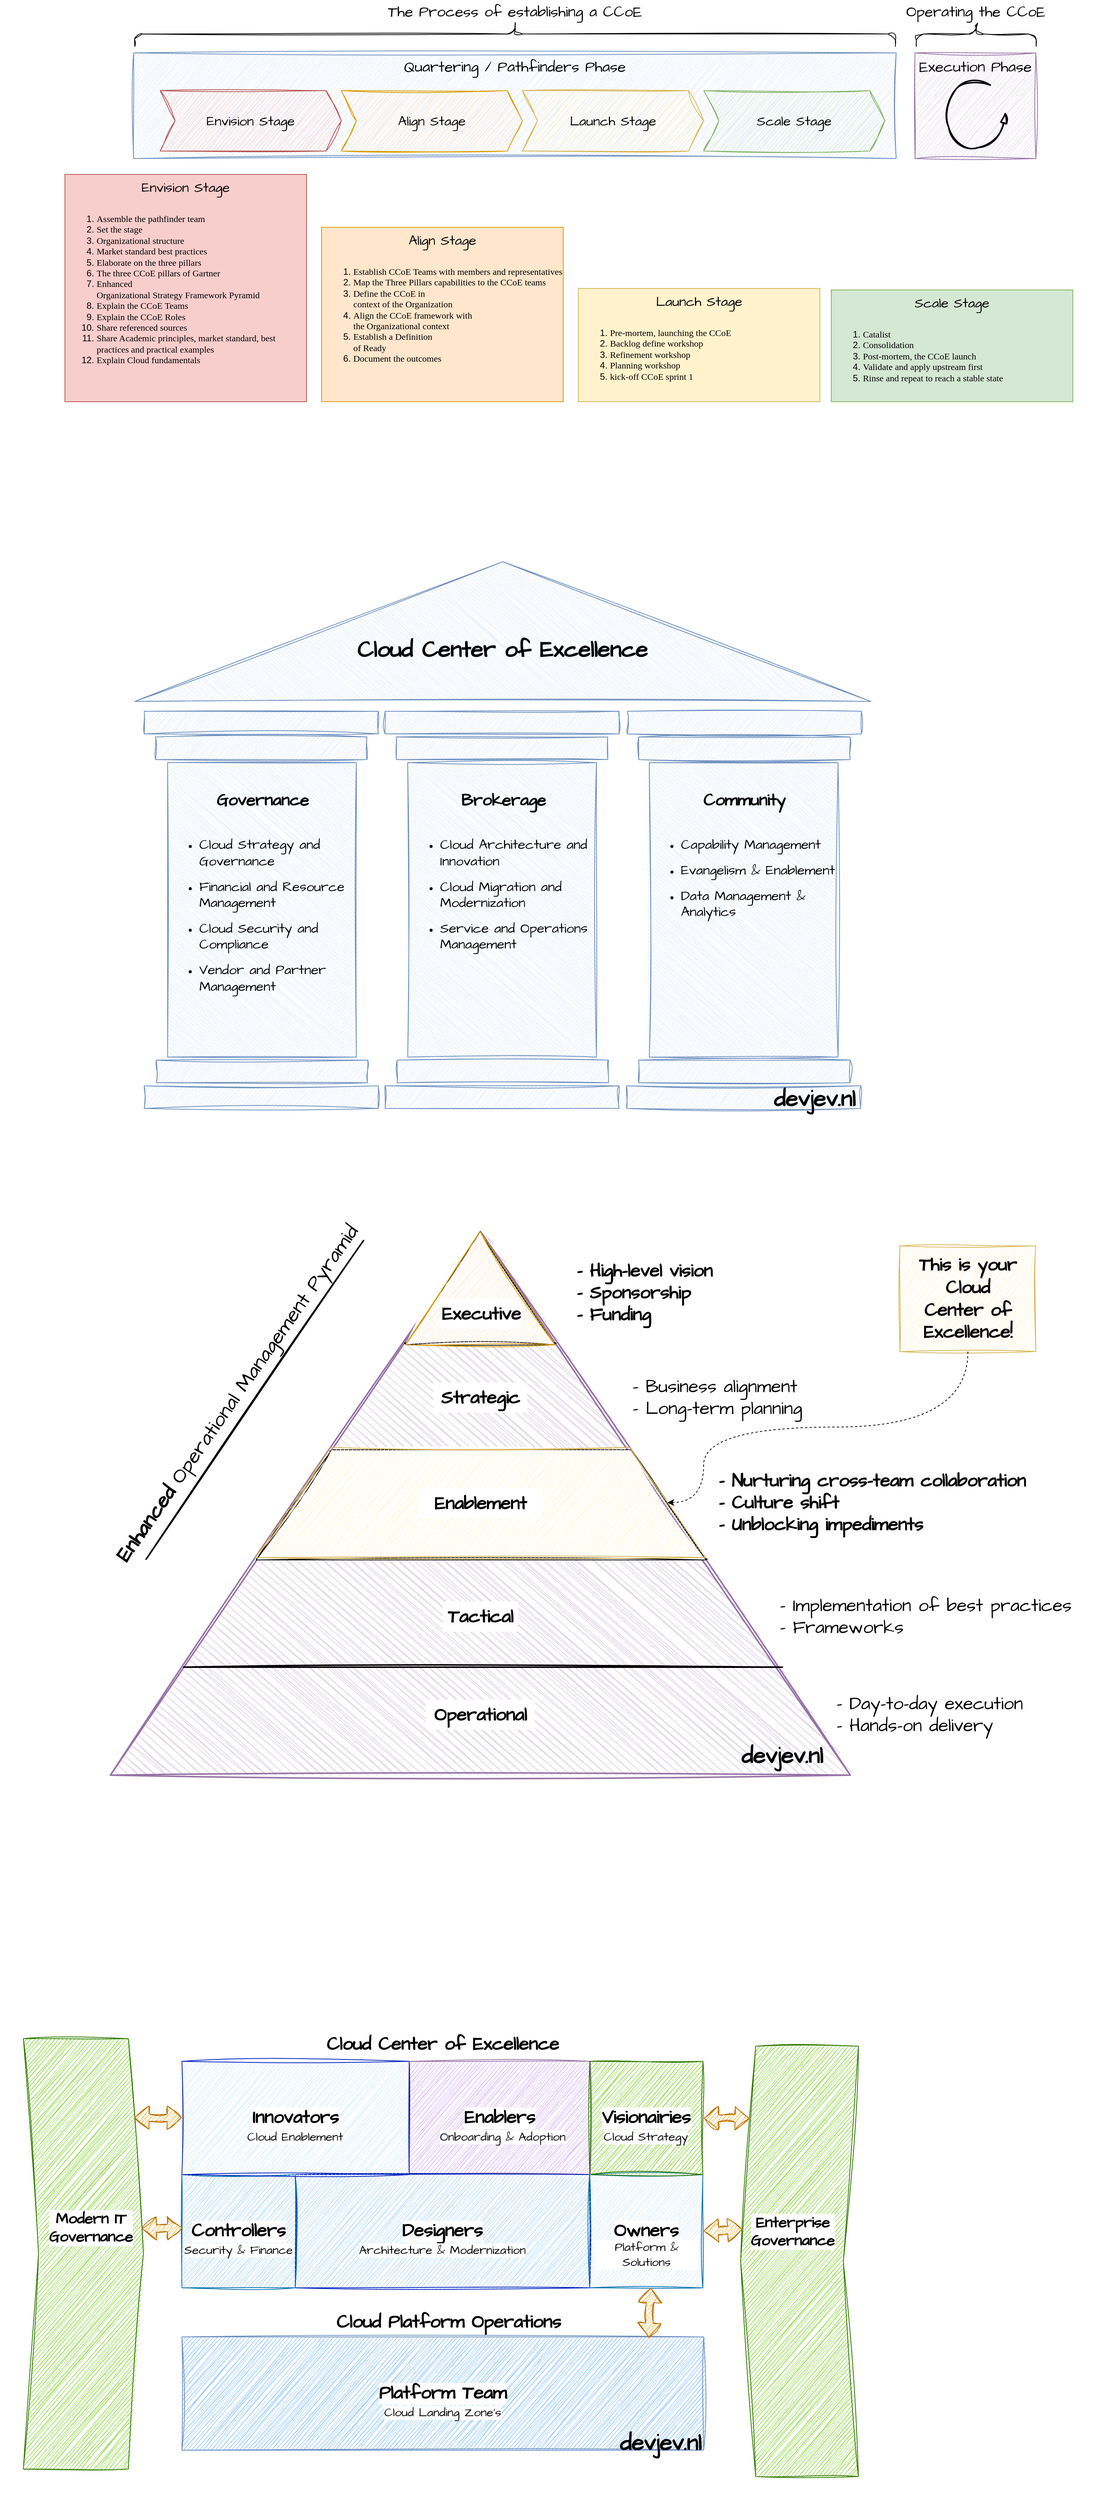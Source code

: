 <mxfile version="26.1.1">
  <diagram name="Page-1" id="JR3_6sApZVk-1FY2mm0N">
    <mxGraphModel dx="3224" dy="1431" grid="1" gridSize="10" guides="1" tooltips="1" connect="1" arrows="1" fold="1" page="0" pageScale="1" pageWidth="850" pageHeight="1100" math="0" shadow="0">
      <root>
        <mxCell id="0" />
        <mxCell id="1" parent="0" />
        <mxCell id="nXz-LxScxzj3jg7wh7Av-93" value="" style="rounded=0;whiteSpace=wrap;html=1;strokeColor=none;verticalAlign=bottom;align=right;" parent="1" vertex="1">
          <mxGeometry x="-412" y="2850" width="1172" height="670" as="geometry" />
        </mxCell>
        <mxCell id="nXz-LxScxzj3jg7wh7Av-70" value="" style="rounded=0;whiteSpace=wrap;html=1;strokeColor=none;verticalAlign=bottom;align=right;" parent="1" vertex="1">
          <mxGeometry x="-296" y="931" width="1100" height="780" as="geometry" />
        </mxCell>
        <mxCell id="nXz-LxScxzj3jg7wh7Av-69" value="" style="rounded=0;whiteSpace=wrap;html=1;strokeColor=none;verticalAlign=bottom;align=left;" parent="1" vertex="1">
          <mxGeometry x="-300" y="1780" width="1340" height="820" as="geometry" />
        </mxCell>
        <mxCell id="nXz-LxScxzj3jg7wh7Av-32" value="" style="triangle;whiteSpace=wrap;html=1;rotation=-90;strokeWidth=2;labelBorderColor=none;sketch=1;curveFitting=1;jiggle=2;fillColor=#e1d5e7;strokeColor=#9673a6;" parent="1" vertex="1">
          <mxGeometry x="-135.75" y="1711" width="720" height="980" as="geometry" />
        </mxCell>
        <mxCell id="nXz-LxScxzj3jg7wh7Av-31" value="" style="triangle;whiteSpace=wrap;html=1;rotation=-90;sketch=1;curveFitting=1;jiggle=2;fillColor=#dae8fc;strokeColor=#6c8ebf;" parent="1" vertex="1">
          <mxGeometry x="161.5" y="559" width="185" height="975" as="geometry" />
        </mxCell>
        <mxCell id="HOhB8FH9BhJnCuof4_gV-1" value="Quartering / Pathfinders Phase" style="rounded=0;whiteSpace=wrap;html=1;fontFamily=Architects Daughter;fontSource=https%3A%2F%2Ffonts.googleapis.com%2Fcss%3Ffamily%3DArchitects%2BDaughter;fontSize=20;verticalAlign=top;fillColor=#dae8fc;strokeColor=#6c8ebf;sketch=1;curveFitting=1;jiggle=2;shadow=0;" parent="1" vertex="1">
          <mxGeometry x="-235" y="280" width="1010" height="140" as="geometry" />
        </mxCell>
        <mxCell id="Qu0CVvwa8pxE8gBhFTIW-15" value="Envision Stage" style="rounded=0;whiteSpace=wrap;html=1;fontFamily=Architects Daughter;fontSource=https%3A%2F%2Ffonts.googleapis.com%2Fcss%3Ffamily%3DArchitects%2BDaughter;fontSize=18;verticalAlign=top;fillColor=#f8cecc;strokeColor=#b85450;" parent="1" vertex="1">
          <mxGeometry x="-326" y="441" width="320" height="301" as="geometry" />
        </mxCell>
        <mxCell id="Qu0CVvwa8pxE8gBhFTIW-16" value="&lt;div&gt;&lt;ol&gt;&lt;li&gt;&lt;font face=&quot;Comic Sans MS&quot;&gt;Assemble the pathfinder team&lt;/font&gt;&lt;/li&gt;&lt;li&gt;&lt;span style=&quot;font-family: &amp;quot;Comic Sans MS&amp;quot;; background-color: transparent; color: light-dark(rgb(0, 0, 0), rgb(255, 255, 255));&quot;&gt;Set the stage&lt;/span&gt;&lt;/li&gt;&lt;li&gt;&lt;span style=&quot;font-family: &amp;quot;Comic Sans MS&amp;quot;; background-color: transparent; color: light-dark(rgb(0, 0, 0), rgb(255, 255, 255));&quot;&gt;Organizational structure&lt;/span&gt;&lt;/li&gt;&lt;li&gt;&lt;span style=&quot;font-family: &amp;quot;Comic Sans MS&amp;quot;; background-color: transparent; color: light-dark(rgb(0, 0, 0), rgb(255, 255, 255));&quot;&gt;Market standard best practices&lt;/span&gt;&lt;/li&gt;&lt;li&gt;&lt;span style=&quot;font-family: &amp;quot;Comic Sans MS&amp;quot;; background-color: transparent; color: light-dark(rgb(0, 0, 0), rgb(255, 255, 255));&quot;&gt;Elaborate on the three pillars&lt;/span&gt;&lt;/li&gt;&lt;li&gt;&lt;span style=&quot;font-family: &amp;quot;Comic Sans MS&amp;quot;; background-color: transparent; color: light-dark(rgb(0, 0, 0), rgb(255, 255, 255));&quot;&gt;The three CCoE pillars of Gartner&lt;/span&gt;&lt;/li&gt;&lt;li&gt;&lt;span style=&quot;font-family: &amp;quot;Comic Sans MS&amp;quot;; background-color: transparent; color: light-dark(rgb(0, 0, 0), rgb(255, 255, 255));&quot;&gt;Enhanced&lt;/span&gt;&lt;br style=&quot;font-family: &amp;quot;Comic Sans MS&amp;quot;; background-color: transparent; color: light-dark(rgb(0, 0, 0), rgb(255, 255, 255));&quot;&gt;&lt;span style=&quot;font-family: &amp;quot;Comic Sans MS&amp;quot;; background-color: transparent; color: light-dark(rgb(0, 0, 0), rgb(255, 255, 255));&quot;&gt;Organizational Strategy Framework Pyramid&lt;/span&gt;&lt;/li&gt;&lt;li&gt;&lt;span style=&quot;font-family: &amp;quot;Comic Sans MS&amp;quot;; background-color: transparent; color: light-dark(rgb(0, 0, 0), rgb(255, 255, 255));&quot;&gt;Explain the CCoE Teams&lt;/span&gt;&lt;/li&gt;&lt;li&gt;&lt;span style=&quot;font-family: &amp;quot;Comic Sans MS&amp;quot;; background-color: transparent; color: light-dark(rgb(0, 0, 0), rgb(255, 255, 255));&quot;&gt;Explain the CCoE Roles&lt;/span&gt;&lt;/li&gt;&lt;li&gt;&lt;span style=&quot;font-family: &amp;quot;Comic Sans MS&amp;quot;; background-color: transparent; color: light-dark(rgb(0, 0, 0), rgb(255, 255, 255));&quot;&gt;Share referenced sources&lt;/span&gt;&lt;/li&gt;&lt;li&gt;&lt;span style=&quot;font-family: &amp;quot;Comic Sans MS&amp;quot;; background-color: transparent; color: light-dark(rgb(0, 0, 0), rgb(255, 255, 255));&quot;&gt;Share Academic principles, market standard, best practices and practical examples&lt;/span&gt;&lt;/li&gt;&lt;li&gt;&lt;span style=&quot;font-family: &amp;quot;Comic Sans MS&amp;quot;; background-color: transparent; color: light-dark(rgb(0, 0, 0), rgb(255, 255, 255));&quot;&gt;Explain Cloud fundamentals&lt;/span&gt;&lt;/li&gt;&lt;/ol&gt;&lt;/div&gt;&lt;div&gt;&lt;br&gt;&lt;/div&gt;" style="text;html=1;align=left;verticalAlign=top;whiteSpace=wrap;rounded=0;" parent="1" vertex="1">
          <mxGeometry x="-326" y="474" width="320" height="268" as="geometry" />
        </mxCell>
        <mxCell id="Qu0CVvwa8pxE8gBhFTIW-20" value="Launch Stage" style="rounded=0;whiteSpace=wrap;html=1;fontFamily=Architects Daughter;fontSource=https%3A%2F%2Ffonts.googleapis.com%2Fcss%3Ffamily%3DArchitects%2BDaughter;fontSize=18;verticalAlign=top;fillColor=#fff2cc;strokeColor=#d6b656;movable=1;resizable=1;rotatable=1;deletable=1;editable=1;locked=0;connectable=1;" parent="1" vertex="1">
          <mxGeometry x="354" y="592" width="320" height="150" as="geometry" />
        </mxCell>
        <mxCell id="Qu0CVvwa8pxE8gBhFTIW-21" value="Scale Stage" style="rounded=0;whiteSpace=wrap;html=1;fontFamily=Architects Daughter;fontSource=https%3A%2F%2Ffonts.googleapis.com%2Fcss%3Ffamily%3DArchitects%2BDaughter;fontSize=18;verticalAlign=top;fillColor=#d5e8d4;strokeColor=#82b366;" parent="1" vertex="1">
          <mxGeometry x="689" y="594" width="320" height="148" as="geometry" />
        </mxCell>
        <mxCell id="Qu0CVvwa8pxE8gBhFTIW-22" value="&lt;div&gt;&lt;ol&gt;&lt;li&gt;&lt;font face=&quot;Comic Sans MS&quot;&gt;Pre-mortem, launching the CCoE&lt;/font&gt;&lt;/li&gt;&lt;li&gt;&lt;font face=&quot;Comic Sans MS&quot;&gt;Backlog define workshop&lt;/font&gt;&lt;/li&gt;&lt;li&gt;&lt;font face=&quot;Comic Sans MS&quot;&gt;Refinement workshop&lt;/font&gt;&lt;/li&gt;&lt;li&gt;&lt;font face=&quot;Comic Sans MS&quot;&gt;Planning workshop&lt;/font&gt;&lt;/li&gt;&lt;li&gt;&lt;font face=&quot;Comic Sans MS&quot;&gt;kick-off CCoE sprint 1&lt;/font&gt;&lt;/li&gt;&lt;/ol&gt;&lt;/div&gt;&lt;div&gt;&lt;br&gt;&lt;/div&gt;" style="text;html=1;align=left;verticalAlign=top;whiteSpace=wrap;rounded=0;movable=1;resizable=1;rotatable=1;deletable=1;editable=1;locked=0;connectable=1;" parent="1" vertex="1">
          <mxGeometry x="354" y="625" width="320" height="117" as="geometry" />
        </mxCell>
        <mxCell id="Qu0CVvwa8pxE8gBhFTIW-23" value="&lt;div&gt;&lt;ol&gt;&lt;li&gt;&lt;font face=&quot;Comic Sans MS&quot;&gt;Catalist&lt;/font&gt;&lt;/li&gt;&lt;li&gt;&lt;font face=&quot;Comic Sans MS&quot;&gt;Consolidation&lt;/font&gt;&lt;/li&gt;&lt;li&gt;&lt;font face=&quot;Comic Sans MS&quot;&gt;Post-mortem, the CCoE launch&lt;/font&gt;&lt;/li&gt;&lt;li&gt;&lt;font face=&quot;Comic Sans MS&quot;&gt;Validate and apply upstream first&lt;/font&gt;&lt;/li&gt;&lt;li&gt;&lt;font face=&quot;Comic Sans MS&quot;&gt;Rinse and repeat to reach a stable state&lt;/font&gt;&lt;/li&gt;&lt;/ol&gt;&lt;/div&gt;&lt;div&gt;&lt;br&gt;&lt;/div&gt;" style="text;html=1;align=left;verticalAlign=top;whiteSpace=wrap;rounded=0;" parent="1" vertex="1">
          <mxGeometry x="689" y="627" width="320" height="114" as="geometry" />
        </mxCell>
        <mxCell id="tYmFgq-P25sUhlP-6qnQ-1" value="&lt;span style=&quot;font-family: &amp;quot;Architects Daughter&amp;quot;; font-size: 18px;&quot;&gt;Envision Stage&lt;/span&gt;" style="shape=step;perimeter=stepPerimeter;whiteSpace=wrap;html=1;fixedSize=1;fillColor=#f8cecc;strokeColor=#b85450;sketch=1;curveFitting=1;jiggle=2;" parent="1" vertex="1">
          <mxGeometry x="-200" y="330" width="240" height="80" as="geometry" />
        </mxCell>
        <mxCell id="tYmFgq-P25sUhlP-6qnQ-2" value="&lt;span style=&quot;font-family: &amp;quot;Architects Daughter&amp;quot;; font-size: 18px;&quot;&gt;Align Stage&lt;/span&gt;" style="shape=step;perimeter=stepPerimeter;whiteSpace=wrap;html=1;fixedSize=1;fillColor=#ffe6cc;strokeColor=#d79b00;sketch=1;curveFitting=1;jiggle=2;" parent="1" vertex="1">
          <mxGeometry x="40" y="330" width="240" height="80" as="geometry" />
        </mxCell>
        <mxCell id="tYmFgq-P25sUhlP-6qnQ-3" value="&lt;span style=&quot;font-family: &amp;quot;Architects Daughter&amp;quot;; font-size: 18px;&quot;&gt;Launch Stage&lt;/span&gt;" style="shape=step;perimeter=stepPerimeter;whiteSpace=wrap;html=1;fixedSize=1;fillColor=#fff2cc;strokeColor=#d6b656;sketch=1;curveFitting=1;jiggle=2;" parent="1" vertex="1">
          <mxGeometry x="280" y="330" width="240" height="80" as="geometry" />
        </mxCell>
        <mxCell id="tYmFgq-P25sUhlP-6qnQ-4" value="&lt;span style=&quot;font-family: &amp;quot;Architects Daughter&amp;quot;; font-size: 18px;&quot;&gt;Scale Stage&lt;/span&gt;" style="shape=step;perimeter=stepPerimeter;whiteSpace=wrap;html=1;fixedSize=1;fillColor=#d5e8d4;strokeColor=#82b366;sketch=1;curveFitting=1;jiggle=2;" parent="1" vertex="1">
          <mxGeometry x="520" y="330" width="240" height="80" as="geometry" />
        </mxCell>
        <mxCell id="tYmFgq-P25sUhlP-6qnQ-5" value="" style="shape=curlyBracket;whiteSpace=wrap;html=1;rounded=1;flipH=1;labelPosition=right;verticalLabelPosition=middle;align=left;verticalAlign=middle;rotation=-90;sketch=1;curveFitting=1;jiggle=2;" parent="1" vertex="1">
          <mxGeometry x="253.75" y="-248.75" width="33" height="1007.5" as="geometry" />
        </mxCell>
        <mxCell id="tYmFgq-P25sUhlP-6qnQ-7" value="&lt;font face=&quot;Architects Daughter&quot;&gt;&lt;span style=&quot;font-size: 20px;&quot;&gt;Operating the CCoE&lt;/span&gt;&lt;/font&gt;" style="text;html=1;align=center;verticalAlign=middle;whiteSpace=wrap;rounded=0;" parent="1" vertex="1">
          <mxGeometry x="727.63" y="210" width="304.75" height="30" as="geometry" />
        </mxCell>
        <mxCell id="tYmFgq-P25sUhlP-6qnQ-9" value="&lt;span style=&quot;font-family: &amp;quot;Architects Daughter&amp;quot;; font-size: 20px;&quot;&gt;Execution Phase&lt;/span&gt;" style="rounded=0;whiteSpace=wrap;html=1;fillColor=#e1d5e7;strokeColor=#9673a6;verticalAlign=top;sketch=1;curveFitting=1;jiggle=2;" parent="1" vertex="1">
          <mxGeometry x="800" y="280" width="160" height="140" as="geometry" />
        </mxCell>
        <mxCell id="tYmFgq-P25sUhlP-6qnQ-10" value="" style="shape=curlyBracket;whiteSpace=wrap;html=1;rounded=1;flipH=1;labelPosition=right;verticalLabelPosition=middle;align=left;verticalAlign=middle;rotation=-90;sketch=1;curveFitting=1;jiggle=2;" parent="1" vertex="1">
          <mxGeometry x="864.63" y="175.63" width="33" height="158.75" as="geometry" />
        </mxCell>
        <mxCell id="tYmFgq-P25sUhlP-6qnQ-11" value="&lt;span style=&quot;font-family: &amp;quot;Architects Daughter&amp;quot;; font-size: 20px;&quot;&gt;The Process of establishing a CCoE&lt;/span&gt;" style="text;html=1;align=center;verticalAlign=middle;whiteSpace=wrap;rounded=0;sketch=1;curveFitting=1;jiggle=2;" parent="1" vertex="1">
          <mxGeometry x="89.06" y="210" width="362.38" height="30" as="geometry" />
        </mxCell>
        <mxCell id="tYmFgq-P25sUhlP-6qnQ-13" value="" style="verticalLabelPosition=bottom;html=1;verticalAlign=top;strokeWidth=2;shape=mxgraph.lean_mapping.physical_pull;pointerEvents=1;sketch=1;curveFitting=1;jiggle=2;" parent="1" vertex="1">
          <mxGeometry x="841.13" y="316" width="80" height="90" as="geometry" />
        </mxCell>
        <mxCell id="tYmFgq-P25sUhlP-6qnQ-16" value="" style="group" parent="1" vertex="1" connectable="0">
          <mxGeometry x="14" y="511" width="320" height="231" as="geometry" />
        </mxCell>
        <mxCell id="Qu0CVvwa8pxE8gBhFTIW-17" value="Align Stage" style="rounded=0;whiteSpace=wrap;html=1;fontFamily=Architects Daughter;fontSource=https%3A%2F%2Ffonts.googleapis.com%2Fcss%3Ffamily%3DArchitects%2BDaughter;fontSize=18;verticalAlign=top;fillColor=#ffe6cc;strokeColor=#d79b00;movable=1;resizable=1;rotatable=1;deletable=1;editable=1;locked=0;connectable=1;" parent="tYmFgq-P25sUhlP-6qnQ-16" vertex="1">
          <mxGeometry width="320" height="231" as="geometry" />
        </mxCell>
        <mxCell id="Qu0CVvwa8pxE8gBhFTIW-18" value="&lt;div&gt;&lt;ol&gt;&lt;li&gt;&lt;span style=&quot;background-color: transparent; color: light-dark(rgb(0, 0, 0), rgb(255, 255, 255));&quot;&gt;&lt;font face=&quot;Comic Sans MS&quot;&gt;Establish CCoE Teams with members and representatives&lt;/font&gt;&lt;/span&gt;&lt;/li&gt;&lt;li&gt;&lt;span style=&quot;background-color: transparent; color: light-dark(rgb(0, 0, 0), rgb(255, 255, 255));&quot;&gt;&lt;font face=&quot;Comic Sans MS&quot;&gt;Map the Three Pillars capabilities to the CCoE teams&lt;/font&gt;&lt;/span&gt;&lt;/li&gt;&lt;li&gt;&lt;font face=&quot;Comic Sans MS&quot;&gt;&lt;span style=&quot;background-color: transparent; color: light-dark(rgb(0, 0, 0), rgb(255, 255, 255));&quot;&gt;Define the CCoE&amp;nbsp;&lt;/span&gt;in&lt;br&gt;context of the Organization&lt;/font&gt;&lt;/li&gt;&lt;li&gt;&lt;font face=&quot;Comic Sans MS&quot;&gt;&lt;span style=&quot;background-color: transparent; color: light-dark(rgb(0, 0, 0), rgb(255, 255, 255));&quot;&gt;Align the CCoE framework&amp;nbsp;&lt;/span&gt;with&lt;br&gt;the Organizational context&lt;/font&gt;&lt;/li&gt;&lt;li&gt;&lt;font face=&quot;Comic Sans MS&quot;&gt;Establish a&amp;nbsp;Definition&lt;br&gt;of Ready&lt;/font&gt;&lt;/li&gt;&lt;li&gt;&lt;font face=&quot;Comic Sans MS&quot;&gt;Document the outcomes&lt;/font&gt;&lt;/li&gt;&lt;/ol&gt;&lt;/div&gt;&lt;div&gt;&lt;br&gt;&lt;/div&gt;" style="text;html=1;align=left;verticalAlign=top;whiteSpace=wrap;rounded=0;movable=1;resizable=1;rotatable=1;deletable=1;editable=1;locked=0;connectable=1;" parent="tYmFgq-P25sUhlP-6qnQ-16" vertex="1">
          <mxGeometry y="33" width="320" height="198" as="geometry" />
        </mxCell>
        <mxCell id="nXz-LxScxzj3jg7wh7Av-4" value="" style="rounded=0;whiteSpace=wrap;html=1;rotation=90;sketch=1;curveFitting=1;jiggle=2;fillColor=#dae8fc;strokeColor=#6c8ebf;" parent="1" vertex="1">
          <mxGeometry x="378" y="1290" width="390" height="250" as="geometry" />
        </mxCell>
        <mxCell id="nXz-LxScxzj3jg7wh7Av-5" value="" style="rounded=0;whiteSpace=wrap;html=1;rotation=90;sketch=1;curveFitting=1;jiggle=2;fillColor=#dae8fc;strokeColor=#6c8ebf;" parent="1" vertex="1">
          <mxGeometry x="58" y="1290" width="390" height="250" as="geometry" />
        </mxCell>
        <mxCell id="nXz-LxScxzj3jg7wh7Av-6" value="" style="rounded=0;whiteSpace=wrap;html=1;rotation=90;sketch=1;curveFitting=1;jiggle=2;fillColor=#dae8fc;strokeColor=#6c8ebf;" parent="1" vertex="1">
          <mxGeometry x="-260" y="1290" width="390" height="250" as="geometry" />
        </mxCell>
        <mxCell id="nXz-LxScxzj3jg7wh7Av-7" value="" style="rounded=0;whiteSpace=wrap;html=1;sketch=1;curveFitting=1;jiggle=2;fillColor=#dae8fc;strokeColor=#6c8ebf;" parent="1" vertex="1">
          <mxGeometry x="-206" y="1186" width="280" height="30" as="geometry" />
        </mxCell>
        <mxCell id="nXz-LxScxzj3jg7wh7Av-10" value="" style="rounded=0;whiteSpace=wrap;html=1;sketch=1;curveFitting=1;jiggle=2;fillColor=#dae8fc;strokeColor=#6c8ebf;" parent="1" vertex="1">
          <mxGeometry x="-205" y="1614" width="280" height="30" as="geometry" />
        </mxCell>
        <mxCell id="nXz-LxScxzj3jg7wh7Av-12" value="" style="rounded=0;whiteSpace=wrap;html=1;sketch=1;curveFitting=1;jiggle=2;fillColor=#dae8fc;strokeColor=#6c8ebf;" parent="1" vertex="1">
          <mxGeometry x="-221" y="1152" width="310" height="30" as="geometry" />
        </mxCell>
        <mxCell id="nXz-LxScxzj3jg7wh7Av-13" value="" style="rounded=0;whiteSpace=wrap;html=1;sketch=1;curveFitting=1;jiggle=2;fillColor=#dae8fc;strokeColor=#6c8ebf;" parent="1" vertex="1">
          <mxGeometry x="-221" y="1648" width="310" height="30" as="geometry" />
        </mxCell>
        <mxCell id="nXz-LxScxzj3jg7wh7Av-17" value="" style="rounded=0;whiteSpace=wrap;html=1;sketch=1;curveFitting=1;jiggle=2;fillColor=#dae8fc;strokeColor=#6c8ebf;" parent="1" vertex="1">
          <mxGeometry x="113" y="1186" width="280" height="30" as="geometry" />
        </mxCell>
        <mxCell id="nXz-LxScxzj3jg7wh7Av-18" value="" style="rounded=0;whiteSpace=wrap;html=1;sketch=1;curveFitting=1;jiggle=2;fillColor=#dae8fc;strokeColor=#6c8ebf;" parent="1" vertex="1">
          <mxGeometry x="98" y="1152" width="310" height="30" as="geometry" />
        </mxCell>
        <mxCell id="nXz-LxScxzj3jg7wh7Av-19" value="" style="rounded=0;whiteSpace=wrap;html=1;sketch=1;curveFitting=1;jiggle=2;fillColor=#dae8fc;strokeColor=#6c8ebf;" parent="1" vertex="1">
          <mxGeometry x="114" y="1614" width="280" height="30" as="geometry" />
        </mxCell>
        <mxCell id="nXz-LxScxzj3jg7wh7Av-20" value="" style="rounded=0;whiteSpace=wrap;html=1;sketch=1;curveFitting=1;jiggle=2;fillColor=#dae8fc;strokeColor=#6c8ebf;" parent="1" vertex="1">
          <mxGeometry x="98" y="1648" width="310" height="30" as="geometry" />
        </mxCell>
        <mxCell id="nXz-LxScxzj3jg7wh7Av-21" value="" style="rounded=0;whiteSpace=wrap;html=1;sketch=1;curveFitting=1;jiggle=2;fillColor=#dae8fc;strokeColor=#6c8ebf;" parent="1" vertex="1">
          <mxGeometry x="434" y="1614" width="280" height="30" as="geometry" />
        </mxCell>
        <mxCell id="nXz-LxScxzj3jg7wh7Av-22" value="" style="rounded=0;whiteSpace=wrap;html=1;sketch=1;curveFitting=1;jiggle=2;fillColor=#dae8fc;strokeColor=#6c8ebf;" parent="1" vertex="1">
          <mxGeometry x="418" y="1648" width="310" height="30" as="geometry" />
        </mxCell>
        <mxCell id="nXz-LxScxzj3jg7wh7Av-23" value="" style="rounded=0;whiteSpace=wrap;html=1;sketch=1;curveFitting=1;jiggle=2;fillColor=#dae8fc;strokeColor=#6c8ebf;" parent="1" vertex="1">
          <mxGeometry x="434" y="1186" width="280" height="30" as="geometry" />
        </mxCell>
        <mxCell id="nXz-LxScxzj3jg7wh7Av-24" value="" style="rounded=0;whiteSpace=wrap;html=1;sketch=1;curveFitting=1;jiggle=2;fillColor=#dae8fc;strokeColor=#6c8ebf;" parent="1" vertex="1">
          <mxGeometry x="419" y="1152" width="310" height="30" as="geometry" />
        </mxCell>
        <mxCell id="nXz-LxScxzj3jg7wh7Av-25" value="&lt;div style=&quot;text-align: center;&quot;&gt;&lt;span style=&quot;background-color: transparent; color: light-dark(rgb(0, 0, 0), rgb(255, 255, 255)); font-family: &amp;quot;Architects Daughter&amp;quot;;&quot;&gt;&lt;font style=&quot;font-size: 22px;&quot;&gt;&lt;b&gt;&lt;br&gt;&lt;/b&gt;&lt;/font&gt;&lt;/span&gt;&lt;/div&gt;&lt;div style=&quot;text-align: center;&quot;&gt;&lt;span style=&quot;background-color: transparent; color: light-dark(rgb(0, 0, 0), rgb(255, 255, 255)); font-family: &amp;quot;Architects Daughter&amp;quot;;&quot;&gt;&lt;font style=&quot;font-size: 22px;&quot;&gt;&lt;b&gt;Governance&lt;/b&gt;&lt;/font&gt;&lt;/span&gt;&lt;/div&gt;&lt;div style=&quot;text-align: center;&quot;&gt;&lt;span style=&quot;background-color: transparent; color: light-dark(rgb(0, 0, 0), rgb(255, 255, 255)); font-family: &amp;quot;Architects Daughter&amp;quot;; font-size: 18px;&quot;&gt;&lt;br&gt;&lt;/span&gt;&lt;/div&gt;&lt;ul&gt;&lt;li&gt;&lt;span style=&quot;font-family: &amp;quot;Architects Daughter&amp;quot;;&quot;&gt;&lt;font style=&quot;font-size: 18px;&quot;&gt;Cloud Strategy and Governance&lt;/font&gt;&lt;/span&gt;&lt;/li&gt;&lt;/ul&gt;&lt;ul&gt;&lt;li&gt;&lt;span style=&quot;font-family: &amp;quot;Architects Daughter&amp;quot;;&quot;&gt;&lt;font style=&quot;font-size: 18px;&quot;&gt;Financial and Resource Management&lt;/font&gt;&lt;/span&gt;&lt;/li&gt;&lt;/ul&gt;&lt;ul&gt;&lt;li&gt;&lt;span style=&quot;font-family: &amp;quot;Architects Daughter&amp;quot;;&quot;&gt;&lt;font style=&quot;font-size: 18px;&quot;&gt;Cloud Security and Compliance&lt;/font&gt;&lt;/span&gt;&lt;/li&gt;&lt;/ul&gt;&lt;ul&gt;&lt;li&gt;&lt;span style=&quot;font-family: &amp;quot;Architects Daughter&amp;quot;;&quot;&gt;&lt;font style=&quot;font-size: 18px;&quot;&gt;Vendor and Partner Management&lt;/font&gt;&lt;/span&gt;&lt;/li&gt;&lt;/ul&gt;" style="text;html=1;align=left;verticalAlign=top;whiteSpace=wrap;rounded=0;sketch=1;curveFitting=1;jiggle=2;" parent="1" vertex="1">
          <mxGeometry x="-190" y="1225" width="250" height="380" as="geometry" />
        </mxCell>
        <mxCell id="nXz-LxScxzj3jg7wh7Av-26" value="&lt;div style=&quot;text-align: center;&quot;&gt;&lt;span style=&quot;background-color: transparent; color: light-dark(rgb(0, 0, 0), rgb(255, 255, 255)); font-family: &amp;quot;Architects Daughter&amp;quot;;&quot;&gt;&lt;font style=&quot;font-size: 22px;&quot;&gt;&lt;b&gt;&lt;br&gt;&lt;/b&gt;&lt;/font&gt;&lt;/span&gt;&lt;/div&gt;&lt;div style=&quot;text-align: center;&quot;&gt;&lt;span style=&quot;background-color: transparent; color: light-dark(rgb(0, 0, 0), rgb(255, 255, 255)); font-family: &amp;quot;Architects Daughter&amp;quot;;&quot;&gt;&lt;font style=&quot;font-size: 22px;&quot;&gt;&lt;b&gt;Brokerage&lt;/b&gt;&lt;/font&gt;&lt;/span&gt;&lt;/div&gt;&lt;div style=&quot;text-align: center;&quot;&gt;&lt;span style=&quot;background-color: transparent; color: light-dark(rgb(0, 0, 0), rgb(255, 255, 255)); font-family: &amp;quot;Architects Daughter&amp;quot;; font-size: 18px;&quot;&gt;&lt;br&gt;&lt;/span&gt;&lt;/div&gt;&lt;ul&gt;&lt;li&gt;&lt;font face=&quot;Architects Daughter&quot;&gt;&lt;span style=&quot;font-size: 18px;&quot;&gt;Cloud Architecture and Innovation&lt;/span&gt;&lt;/font&gt;&lt;/li&gt;&lt;/ul&gt;&lt;ul&gt;&lt;li&gt;&lt;font face=&quot;Architects Daughter&quot;&gt;&lt;span style=&quot;font-size: 18px;&quot;&gt;Cloud Migration and Modernization&lt;/span&gt;&lt;/font&gt;&lt;/li&gt;&lt;/ul&gt;&lt;ul&gt;&lt;li&gt;&lt;span style=&quot;font-family: &amp;quot;Architects Daughter&amp;quot;;&quot;&gt;&lt;font style=&quot;font-size: 18px;&quot;&gt;Service and Operations Management&lt;/font&gt;&lt;/span&gt;&lt;/li&gt;&lt;/ul&gt;" style="text;html=1;align=left;verticalAlign=top;whiteSpace=wrap;rounded=0;sketch=1;curveFitting=1;jiggle=2;" parent="1" vertex="1">
          <mxGeometry x="129" y="1225" width="250" height="380" as="geometry" />
        </mxCell>
        <mxCell id="nXz-LxScxzj3jg7wh7Av-27" value="&lt;div style=&quot;text-align: center;&quot;&gt;&lt;span style=&quot;background-color: transparent; color: light-dark(rgb(0, 0, 0), rgb(255, 255, 255)); font-family: &amp;quot;Architects Daughter&amp;quot;;&quot;&gt;&lt;font style=&quot;font-size: 22px;&quot;&gt;&lt;b&gt;&lt;br&gt;&lt;/b&gt;&lt;/font&gt;&lt;/span&gt;&lt;/div&gt;&lt;div style=&quot;text-align: center;&quot;&gt;&lt;span style=&quot;background-color: transparent; color: light-dark(rgb(0, 0, 0), rgb(255, 255, 255)); font-family: &amp;quot;Architects Daughter&amp;quot;;&quot;&gt;&lt;font style=&quot;font-size: 22px;&quot;&gt;&lt;b&gt;Community&lt;/b&gt;&lt;/font&gt;&lt;/span&gt;&lt;/div&gt;&lt;div style=&quot;text-align: center;&quot;&gt;&lt;span style=&quot;background-color: transparent; color: light-dark(rgb(0, 0, 0), rgb(255, 255, 255)); font-family: &amp;quot;Architects Daughter&amp;quot;; font-size: 18px;&quot;&gt;&lt;br&gt;&lt;/span&gt;&lt;/div&gt;&lt;ul&gt;&lt;li&gt;&lt;font face=&quot;Architects Daughter&quot;&gt;&lt;span style=&quot;font-size: 18px;&quot;&gt;Capability Management&lt;/span&gt;&lt;/font&gt;&lt;/li&gt;&lt;/ul&gt;&lt;ul&gt;&lt;li&gt;&lt;font face=&quot;Architects Daughter&quot;&gt;&lt;span style=&quot;font-size: 18px;&quot;&gt;Evangelism &amp;amp; Enablement&lt;/span&gt;&lt;/font&gt;&lt;/li&gt;&lt;/ul&gt;&lt;ul&gt;&lt;li&gt;&lt;span style=&quot;font-family: &amp;quot;Architects Daughter&amp;quot;;&quot;&gt;&lt;font style=&quot;font-size: 18px;&quot;&gt;Data Management &amp;amp; Analytics&lt;/font&gt;&lt;/span&gt;&lt;/li&gt;&lt;/ul&gt;" style="text;html=1;align=left;verticalAlign=top;whiteSpace=wrap;rounded=0;sketch=1;curveFitting=1;jiggle=2;" parent="1" vertex="1">
          <mxGeometry x="448" y="1225" width="250" height="380" as="geometry" />
        </mxCell>
        <mxCell id="nXz-LxScxzj3jg7wh7Av-30" value="&lt;div style=&quot;&quot;&gt;&lt;b style=&quot;font-size: 30px; background-color: transparent; color: light-dark(rgb(0, 0, 0), rgb(255, 255, 255)); font-family: &amp;quot;Architects Daughter&amp;quot;;&quot;&gt;Cloud Center of Excellence&lt;/b&gt;&lt;/div&gt;" style="text;html=1;align=center;verticalAlign=top;whiteSpace=wrap;rounded=0;sketch=1;curveFitting=1;jiggle=2;" parent="1" vertex="1">
          <mxGeometry x="41.5" y="1046" width="423" height="83" as="geometry" />
        </mxCell>
        <mxCell id="nXz-LxScxzj3jg7wh7Av-48" value="" style="line;strokeWidth=2;html=1;labelBorderColor=none;sketch=1;curveFitting=1;jiggle=2;" parent="1" vertex="1">
          <mxGeometry x="124.25" y="1984" width="200" height="10" as="geometry" />
        </mxCell>
        <mxCell id="nXz-LxScxzj3jg7wh7Av-49" value="" style="line;strokeWidth=2;html=1;labelBorderColor=none;sketch=1;curveFitting=1;jiggle=2;" parent="1" vertex="1">
          <mxGeometry x="25.25" y="2127" width="399" height="10" as="geometry" />
        </mxCell>
        <mxCell id="nXz-LxScxzj3jg7wh7Av-50" value="" style="line;strokeWidth=2;html=1;labelBorderColor=none;sketch=1;curveFitting=1;jiggle=2;" parent="1" vertex="1">
          <mxGeometry x="-71.75" y="2270" width="596" height="10" as="geometry" />
        </mxCell>
        <mxCell id="nXz-LxScxzj3jg7wh7Av-51" value="" style="line;strokeWidth=2;html=1;labelBorderColor=none;sketch=1;curveFitting=1;jiggle=2;" parent="1" vertex="1">
          <mxGeometry x="-168.75" y="2413" width="793" height="10" as="geometry" />
        </mxCell>
        <mxCell id="nXz-LxScxzj3jg7wh7Av-59" value="&lt;b style=&quot;text-wrap-mode: wrap; font-family: &amp;quot;Architects Daughter&amp;quot;;&quot;&gt;&lt;font&gt;Strategic&lt;/font&gt;&lt;/b&gt;" style="text;strokeColor=none;fillColor=default;html=1;fontSize=24;fontStyle=1;verticalAlign=middle;align=center;" parent="1" vertex="1">
          <mxGeometry x="162.13" y="2041" width="124.25" height="40" as="geometry" />
        </mxCell>
        <mxCell id="nXz-LxScxzj3jg7wh7Av-60" value="&lt;b style=&quot;text-wrap-mode: wrap; font-family: &amp;quot;Architects Daughter&amp;quot;;&quot;&gt;&lt;font&gt;Operational&lt;/font&gt;&lt;/b&gt;" style="text;strokeColor=none;fillColor=default;html=1;fontSize=24;fontStyle=1;verticalAlign=middle;align=center;" parent="1" vertex="1">
          <mxGeometry x="152.13" y="2461" width="144.25" height="40" as="geometry" />
        </mxCell>
        <mxCell id="nXz-LxScxzj3jg7wh7Av-61" value="&lt;font style=&quot;font-size: 27px;&quot;&gt;&lt;b style=&quot;font-family: &amp;quot;Architects Daughter&amp;quot;; text-wrap-mode: wrap;&quot;&gt;Enhanced &lt;/b&gt;&lt;span style=&quot;font-family: &amp;quot;Architects Daughter&amp;quot;; text-wrap-mode: wrap; font-weight: normal;&quot;&gt;Operational Management Pyramid&lt;/span&gt;&lt;/font&gt;" style="text;strokeColor=none;fillColor=none;html=1;fontSize=24;fontStyle=1;verticalAlign=middle;align=center;rotation=-55;whiteSpace=wrap;" parent="1" vertex="1">
          <mxGeometry x="-420.0" y="2019.26" width="643.25" height="70.74" as="geometry" />
        </mxCell>
        <mxCell id="nXz-LxScxzj3jg7wh7Av-68" value="" style="line;strokeWidth=2;html=1;labelBorderColor=none;sketch=1;curveFitting=1;jiggle=2;rotation=-235.7;" parent="1" vertex="1">
          <mxGeometry x="-330" y="2059" width="511" height="10" as="geometry" />
        </mxCell>
        <mxCell id="nXz-LxScxzj3jg7wh7Av-71" value="&lt;b style=&quot;font-size: 24px; font-family: &amp;quot;Architects Daughter&amp;quot;;&quot;&gt;&lt;font style=&quot;color: rgb(0, 0, 0);&quot;&gt;Enablers&lt;/font&gt;&lt;/b&gt;" style="rounded=0;whiteSpace=wrap;html=1;sketch=1;curveFitting=1;jiggle=2;fillColor=#CC99FF;strokeColor=#9673a6;labelBackgroundColor=default;" parent="1" vertex="1">
          <mxGeometry x="130" y="2940" width="240" height="150" as="geometry" />
        </mxCell>
        <mxCell id="nXz-LxScxzj3jg7wh7Av-72" value="&lt;b style=&quot;font-size: 24px; font-family: &amp;quot;Architects Daughter&amp;quot;;&quot;&gt;Designers&lt;/b&gt;" style="rounded=0;whiteSpace=wrap;html=1;sketch=1;curveFitting=1;jiggle=2;fillColor=#99CCFF;strokeColor=#001DBC;fontColor=#000000;labelBackgroundColor=default;" parent="1" vertex="1">
          <mxGeometry x="-20.94" y="3090" width="390" height="150" as="geometry" />
        </mxCell>
        <mxCell id="nXz-LxScxzj3jg7wh7Av-73" value="&lt;b style=&quot;font-size: 24px; font-family: &amp;quot;Architects Daughter&amp;quot;;&quot;&gt;Controllers&lt;/b&gt;" style="whiteSpace=wrap;html=1;aspect=fixed;sketch=1;curveFitting=1;jiggle=2;fillColor=#99CCFF;strokeColor=#006EAF;fontColor=#000000;labelBackgroundColor=default;" parent="1" vertex="1">
          <mxGeometry x="-171.07" y="3090" width="150" height="150" as="geometry" />
        </mxCell>
        <mxCell id="nXz-LxScxzj3jg7wh7Av-76" value="&lt;b style=&quot;font-size: 24px; font-family: &amp;quot;Architects Daughter&amp;quot;;&quot;&gt;&lt;font style=&quot;color: rgb(0, 0, 0);&quot;&gt;Owners&lt;/font&gt;&lt;/b&gt;" style="whiteSpace=wrap;html=1;aspect=fixed;sketch=1;curveFitting=1;jiggle=2;fillColor=#CCE5FF;strokeColor=#006EAF;fontColor=#ffffff;labelBackgroundColor=default;" parent="1" vertex="1">
          <mxGeometry x="368.93" y="3090" width="150" height="150" as="geometry" />
        </mxCell>
        <mxCell id="nXz-LxScxzj3jg7wh7Av-77" value="&lt;b style=&quot;font-size: 24px; font-family: &amp;quot;Architects Daughter&amp;quot;;&quot;&gt;&lt;font style=&quot;color: rgb(0, 0, 0);&quot;&gt;Visionairies&lt;/font&gt;&lt;/b&gt;" style="whiteSpace=wrap;html=1;aspect=fixed;sketch=1;curveFitting=1;jiggle=2;fillColor=#66CC00;strokeColor=#2D7600;fontColor=#ffffff;labelBackgroundColor=default;" parent="1" vertex="1">
          <mxGeometry x="369.06" y="2940" width="150" height="150" as="geometry" />
        </mxCell>
        <mxCell id="nXz-LxScxzj3jg7wh7Av-80" value="&lt;b style=&quot;font-size: 24px; font-family: &amp;quot;Architects Daughter&amp;quot;;&quot;&gt;Platform Team&lt;/b&gt;" style="rounded=0;whiteSpace=wrap;html=1;sketch=1;curveFitting=1;jiggle=2;fillColor=#66B2FF;strokeColor=#6c8ebf;labelBackgroundColor=default;" parent="1" vertex="1">
          <mxGeometry x="-171.07" y="3305" width="691.07" height="150" as="geometry" />
        </mxCell>
        <mxCell id="nXz-LxScxzj3jg7wh7Av-81" value="&lt;font style=&quot;font-size: 16px;&quot; face=&quot;Architects Daughter&quot;&gt;Cloud Landing Zone&#39;s&lt;/font&gt;" style="text;html=1;align=center;verticalAlign=middle;whiteSpace=wrap;rounded=0;labelBackgroundColor=default;" parent="1" vertex="1">
          <mxGeometry x="64.96" y="3390" width="219" height="30" as="geometry" />
        </mxCell>
        <mxCell id="nXz-LxScxzj3jg7wh7Av-83" value="" style="shape=step;perimeter=stepPerimeter;whiteSpace=wrap;html=1;fixedSize=1;sketch=1;curveFitting=1;jiggle=2;fillColor=#66CC00;strokeColor=#2D7600;fontColor=#ffffff;" parent="1" vertex="1">
          <mxGeometry x="-381" y="2910" width="159" height="570" as="geometry" />
        </mxCell>
        <mxCell id="nXz-LxScxzj3jg7wh7Av-84" value="" style="shape=step;perimeter=stepPerimeter;whiteSpace=wrap;html=1;fixedSize=1;direction=west;sketch=1;curveFitting=1;jiggle=2;fillColor=#66CC00;strokeColor=#2D7600;fontColor=#ffffff;" parent="1" vertex="1">
          <mxGeometry x="569" y="2920" width="156" height="570" as="geometry" />
        </mxCell>
        <mxCell id="nXz-LxScxzj3jg7wh7Av-86" value="" style="shape=flexArrow;endArrow=classic;startArrow=classic;html=1;rounded=0;fillColor=#f0a30a;strokeColor=#BD7000;sketch=1;curveFitting=1;jiggle=2;exitX=0;exitY=0.5;exitDx=0;exitDy=0;entryX=0.924;entryY=0.183;entryDx=0;entryDy=0;entryPerimeter=0;" parent="1" edge="1" target="nXz-LxScxzj3jg7wh7Av-83" source="nXz-LxScxzj3jg7wh7Av-105">
          <mxGeometry width="100" height="100" relative="1" as="geometry">
            <mxPoint x="-162.75" y="3014.71" as="sourcePoint" />
            <mxPoint x="-221.11" y="3014.71" as="targetPoint" />
          </mxGeometry>
        </mxCell>
        <mxCell id="nXz-LxScxzj3jg7wh7Av-87" value="" style="shape=flexArrow;endArrow=classic;startArrow=classic;html=1;rounded=0;sketch=1;curveFitting=1;jiggle=2;fillColor=#f0a30a;strokeColor=#BD7000;exitX=0.003;exitY=0.469;exitDx=0;exitDy=0;exitPerimeter=0;entryX=0.985;entryY=0.442;entryDx=0;entryDy=0;entryPerimeter=0;" parent="1" edge="1" target="nXz-LxScxzj3jg7wh7Av-83" source="nXz-LxScxzj3jg7wh7Av-73">
          <mxGeometry width="100" height="100" relative="1" as="geometry">
            <mxPoint x="-162.75" y="3164.71" as="sourcePoint" />
            <mxPoint x="-220" y="3160" as="targetPoint" />
          </mxGeometry>
        </mxCell>
        <mxCell id="nXz-LxScxzj3jg7wh7Av-90" value="" style="shape=flexArrow;endArrow=classic;startArrow=classic;html=1;rounded=0;sketch=1;curveFitting=1;jiggle=2;fillColor=#f0a30a;strokeColor=#BD7000;exitX=0.923;exitY=0.832;exitDx=0;exitDy=0;exitPerimeter=0;" parent="1" edge="1" source="nXz-LxScxzj3jg7wh7Av-84">
          <mxGeometry width="100" height="100" relative="1" as="geometry">
            <mxPoint x="566.25" y="3014.71" as="sourcePoint" />
            <mxPoint x="520" y="3015" as="targetPoint" />
          </mxGeometry>
        </mxCell>
        <mxCell id="nXz-LxScxzj3jg7wh7Av-91" value="" style="shape=flexArrow;endArrow=classic;startArrow=classic;html=1;rounded=0;sketch=1;curveFitting=1;jiggle=2;fillColor=#f0a30a;strokeColor=#BD7000;exitX=0.985;exitY=0.574;exitDx=0;exitDy=0;exitPerimeter=0;" parent="1" edge="1" source="nXz-LxScxzj3jg7wh7Av-84">
          <mxGeometry width="100" height="100" relative="1" as="geometry">
            <mxPoint x="566.25" y="3164.71" as="sourcePoint" />
            <mxPoint x="520" y="3165" as="targetPoint" />
          </mxGeometry>
        </mxCell>
        <mxCell id="nXz-LxScxzj3jg7wh7Av-95" value="&lt;b style=&quot;font-family: &amp;quot;Architects Daughter&amp;quot;;&quot;&gt;&lt;font style=&quot;font-size: 20px;&quot;&gt;Modern IT&lt;/font&gt;&lt;/b&gt;&lt;div&gt;&lt;b style=&quot;font-family: &amp;quot;Architects Daughter&amp;quot;;&quot;&gt;&lt;font style=&quot;font-size: 20px;&quot;&gt;Governance&lt;/font&gt;&lt;/b&gt;&lt;/div&gt;" style="text;html=1;align=center;verticalAlign=middle;whiteSpace=wrap;rounded=0;labelBackgroundColor=default;" parent="1" vertex="1">
          <mxGeometry x="-351" y="3125" width="119" height="70" as="geometry" />
        </mxCell>
        <mxCell id="nXz-LxScxzj3jg7wh7Av-96" value="&lt;font style=&quot;font-size: 20px;&quot; face=&quot;Architects Daughter&quot;&gt;&lt;b style=&quot;&quot;&gt;Enterprise&lt;/b&gt;&lt;/font&gt;&lt;div&gt;&lt;font style=&quot;font-size: 20px;&quot; face=&quot;Architects Daughter&quot;&gt;&lt;b style=&quot;&quot;&gt;Governance&lt;/b&gt;&lt;/font&gt;&lt;/div&gt;" style="text;html=1;align=center;verticalAlign=middle;whiteSpace=wrap;rounded=0;labelBackgroundColor=default;" parent="1" vertex="1">
          <mxGeometry x="581.63" y="3130" width="112.37" height="70" as="geometry" />
        </mxCell>
        <mxCell id="nXz-LxScxzj3jg7wh7Av-99" value="&lt;font style=&quot;font-size: 16px;&quot; face=&quot;Architects Daughter&quot;&gt;Onboarding &amp;amp; Adoption&lt;/font&gt;" style="text;html=1;align=center;verticalAlign=middle;whiteSpace=wrap;rounded=0;labelBackgroundColor=default;fontSize=14;" parent="1" vertex="1">
          <mxGeometry x="158" y="3020" width="192" height="39" as="geometry" />
        </mxCell>
        <mxCell id="nXz-LxScxzj3jg7wh7Av-100" value="&lt;font style=&quot;font-size: 16px;&quot; face=&quot;Architects Daughter&quot;&gt;Platform &amp;amp; Solutions&lt;/font&gt;" style="text;html=1;align=center;verticalAlign=middle;whiteSpace=wrap;rounded=0;labelBackgroundColor=default;fontSize=14;" parent="1" vertex="1">
          <mxGeometry x="375.43" y="3176.5" width="138.91" height="39" as="geometry" />
        </mxCell>
        <mxCell id="nXz-LxScxzj3jg7wh7Av-101" value="&lt;font style=&quot;font-size: 16px;&quot; face=&quot;Architects Daughter&quot;&gt;Security &amp;amp; Finance&lt;/font&gt;" style="text;html=1;align=center;verticalAlign=middle;whiteSpace=wrap;rounded=0;labelBackgroundColor=default;fontSize=14;" parent="1" vertex="1">
          <mxGeometry x="-169.1" y="3170" width="146.07" height="39" as="geometry" />
        </mxCell>
        <mxCell id="nXz-LxScxzj3jg7wh7Av-103" value="" style="shape=flexArrow;endArrow=classic;startArrow=classic;html=1;rounded=0;sketch=1;curveFitting=1;jiggle=2;fillColor=#f0a30a;strokeColor=#BD7000;entryX=0.895;entryY=0.008;entryDx=0;entryDy=0;entryPerimeter=0;" parent="1" edge="1" target="nXz-LxScxzj3jg7wh7Av-80">
          <mxGeometry width="100" height="100" relative="1" as="geometry">
            <mxPoint x="450" y="3240" as="sourcePoint" />
            <mxPoint x="447" y="3320" as="targetPoint" />
          </mxGeometry>
        </mxCell>
        <mxCell id="nXz-LxScxzj3jg7wh7Av-104" value="&lt;font style=&quot;font-size: 16px;&quot; face=&quot;Architects Daughter&quot;&gt;&lt;span style=&quot;font-weight: normal;&quot;&gt;Architecture &amp;amp; Modernization&lt;/span&gt;&lt;/font&gt;" style="text;html=1;align=center;verticalAlign=middle;whiteSpace=wrap;rounded=0;labelBackgroundColor=default;fontSize=14;fontStyle=1" parent="1" vertex="1">
          <mxGeometry x="55.13" y="3170" width="237.75" height="39" as="geometry" />
        </mxCell>
        <mxCell id="nXz-LxScxzj3jg7wh7Av-105" value="&lt;b style=&quot;font-size: 24px; font-family: &amp;quot;Architects Daughter&amp;quot;;&quot;&gt;Innovators&lt;/b&gt;" style="rounded=0;whiteSpace=wrap;html=1;sketch=1;curveFitting=1;jiggle=2;fillColor=#CCE5FF;strokeColor=#001DBC;fontColor=#000000;labelBackgroundColor=default;" parent="1" vertex="1">
          <mxGeometry x="-171.07" y="2940" width="301.07" height="150" as="geometry" />
        </mxCell>
        <mxCell id="nXz-LxScxzj3jg7wh7Av-97" value="&lt;font style=&quot;font-size: 16px;&quot; face=&quot;Architects Daughter&quot;&gt;Cloud Enablement&lt;/font&gt;" style="text;html=1;align=center;verticalAlign=middle;whiteSpace=wrap;rounded=0;labelBackgroundColor=default;fontSize=14;fontStyle=0" parent="1" vertex="1">
          <mxGeometry x="-93.57" y="3020" width="146.07" height="39" as="geometry" />
        </mxCell>
        <mxCell id="nXz-LxScxzj3jg7wh7Av-106" value="&lt;font style=&quot;font-size: 24px;&quot; face=&quot;Architects Daughter&quot;&gt;&lt;b&gt;Cloud Center of Excellence&lt;/b&gt;&lt;/font&gt;" style="text;html=1;align=center;verticalAlign=middle;whiteSpace=wrap;rounded=0;labelBackgroundColor=default;fontSize=14;" parent="1" vertex="1">
          <mxGeometry x="9.75" y="2898" width="328.5" height="39" as="geometry" />
        </mxCell>
        <mxCell id="nXz-LxScxzj3jg7wh7Av-107" value="&lt;font style=&quot;font-size: 24px;&quot; face=&quot;Architects Daughter&quot;&gt;&lt;b&gt;Cloud Platform Operations&lt;/b&gt;&lt;/font&gt;" style="text;html=1;align=center;verticalAlign=middle;whiteSpace=wrap;rounded=0;labelBackgroundColor=default;fontSize=14;" parent="1" vertex="1">
          <mxGeometry x="18" y="3266" width="328.5" height="39" as="geometry" />
        </mxCell>
        <mxCell id="nXz-LxScxzj3jg7wh7Av-108" value="&lt;font style=&quot;font-size: 16px;&quot; face=&quot;Architects Daughter&quot;&gt;Cloud Strategy&lt;/font&gt;" style="text;html=1;align=center;verticalAlign=middle;whiteSpace=wrap;rounded=0;labelBackgroundColor=default;fontSize=14;" parent="1" vertex="1">
          <mxGeometry x="375.43" y="3020" width="137" height="39" as="geometry" />
        </mxCell>
        <mxCell id="3X_L-isaAkuOIaUzdoWP-5" value="&lt;font face=&quot;Architects Daughter&quot;&gt;&lt;span style=&quot;font-size: 24px;&quot;&gt;&lt;b&gt;- High-level vision&lt;/b&gt;&lt;/span&gt;&lt;/font&gt;&lt;div&gt;&lt;font face=&quot;Architects Daughter&quot;&gt;&lt;span style=&quot;font-size: 24px;&quot;&gt;&lt;b&gt;- Sponsorship&lt;/b&gt;&lt;/span&gt;&lt;/font&gt;&lt;/div&gt;&lt;div&gt;&lt;font face=&quot;Architects Daughter&quot;&gt;&lt;span style=&quot;font-size: 24px;&quot;&gt;&lt;b&gt;- Funding&lt;/b&gt;&lt;/span&gt;&lt;/font&gt;&lt;/div&gt;" style="text;html=1;align=left;verticalAlign=middle;whiteSpace=wrap;rounded=0;" vertex="1" parent="1">
          <mxGeometry x="350" y="1870" width="196" height="106" as="geometry" />
        </mxCell>
        <mxCell id="3X_L-isaAkuOIaUzdoWP-6" value="&lt;font face=&quot;Architects Daughter&quot;&gt;&lt;span style=&quot;font-size: 24px;&quot;&gt;- Business alignment&lt;/span&gt;&lt;/font&gt;&lt;div&gt;&lt;font face=&quot;Architects Daughter&quot;&gt;&lt;span style=&quot;font-size: 24px;&quot;&gt;- Long-term planning&lt;/span&gt;&lt;/font&gt;&lt;/div&gt;" style="text;html=1;align=left;verticalAlign=middle;whiteSpace=wrap;rounded=0;" vertex="1" parent="1">
          <mxGeometry x="424.25" y="2021" width="250" height="80" as="geometry" />
        </mxCell>
        <mxCell id="3X_L-isaAkuOIaUzdoWP-7" value="&lt;font face=&quot;Architects Daughter&quot;&gt;&lt;span style=&quot;font-size: 24px;&quot;&gt;&lt;b&gt;- Nurturing cross-team collaboration&amp;nbsp;&lt;/b&gt;&lt;/span&gt;&lt;/font&gt;&lt;div&gt;&lt;font face=&quot;Architects Daughter&quot;&gt;&lt;span style=&quot;font-size: 24px;&quot;&gt;&lt;b&gt;- Culture shift&lt;/b&gt;&lt;/span&gt;&lt;/font&gt;&lt;/div&gt;&lt;div&gt;&lt;font face=&quot;Architects Daughter&quot;&gt;&lt;span style=&quot;font-size: 24px;&quot;&gt;&lt;b&gt;- Unblocking impediments&lt;/b&gt;&lt;/span&gt;&lt;/font&gt;&lt;/div&gt;" style="text;html=1;align=left;verticalAlign=middle;whiteSpace=wrap;rounded=0;" vertex="1" parent="1">
          <mxGeometry x="538.25" y="2151" width="420" height="100" as="geometry" />
        </mxCell>
        <mxCell id="3X_L-isaAkuOIaUzdoWP-8" value="&lt;font face=&quot;Architects Daughter&quot;&gt;&lt;span style=&quot;font-size: 24px;&quot;&gt;- Implementation of best practices&lt;/span&gt;&lt;/font&gt;&lt;div&gt;&lt;font face=&quot;Architects Daughter&quot;&gt;&lt;span style=&quot;font-size: 24px;&quot;&gt;- Frameworks&lt;/span&gt;&lt;/font&gt;&lt;/div&gt;" style="text;html=1;align=left;verticalAlign=middle;whiteSpace=wrap;rounded=0;" vertex="1" parent="1">
          <mxGeometry x="619" y="2311" width="390" height="80" as="geometry" />
        </mxCell>
        <mxCell id="3X_L-isaAkuOIaUzdoWP-9" value="&lt;font face=&quot;Architects Daughter&quot;&gt;&lt;span style=&quot;font-size: 24px;&quot;&gt;- Day-to-day execution&lt;/span&gt;&lt;/font&gt;&lt;div&gt;&lt;font face=&quot;Architects Daughter&quot;&gt;&lt;span style=&quot;font-size: 24px;&quot;&gt;- Hands-on delivery&lt;/span&gt;&lt;/font&gt;&lt;/div&gt;" style="text;html=1;align=left;verticalAlign=middle;whiteSpace=wrap;rounded=0;" vertex="1" parent="1">
          <mxGeometry x="694" y="2441" width="276" height="80" as="geometry" />
        </mxCell>
        <mxCell id="3X_L-isaAkuOIaUzdoWP-10" value="" style="shape=trapezoid;perimeter=trapezoidPerimeter;whiteSpace=wrap;html=1;fixedSize=1;size=100;sketch=1;curveFitting=1;jiggle=2;" vertex="1" parent="1">
          <mxGeometry x="-72.75" y="2130" width="596" height="146" as="geometry" />
        </mxCell>
        <mxCell id="3X_L-isaAkuOIaUzdoWP-11" value="" style="shape=trapezoid;perimeter=trapezoidPerimeter;whiteSpace=wrap;html=1;fixedSize=1;size=100;fillColor=default;sketch=1;curveFitting=1;jiggle=2;" vertex="1" parent="1">
          <mxGeometry x="125" y="1841" width="198" height="150" as="geometry" />
        </mxCell>
        <mxCell id="nXz-LxScxzj3jg7wh7Av-58" value="&lt;b style=&quot;text-wrap-mode: wrap; font-family: &amp;quot;Architects Daughter&amp;quot;;&quot;&gt;&lt;font&gt;Tactical&lt;/font&gt;&lt;/b&gt;" style="text;strokeColor=none;fillColor=default;html=1;fontSize=24;fontStyle=1;verticalAlign=middle;align=center;" parent="1" vertex="1">
          <mxGeometry x="174.25" y="2331" width="100" height="40" as="geometry" />
        </mxCell>
        <mxCell id="3X_L-isaAkuOIaUzdoWP-12" value="" style="shape=trapezoid;perimeter=trapezoidPerimeter;whiteSpace=wrap;html=1;fixedSize=1;size=100;sketch=1;curveFitting=1;jiggle=2;fillColor=#fff2cc;strokeColor=#d6b656;" vertex="1" parent="1">
          <mxGeometry x="-74.07" y="2127" width="596" height="146" as="geometry" />
        </mxCell>
        <mxCell id="nXz-LxScxzj3jg7wh7Av-55" value="&lt;b style=&quot;text-wrap-mode: wrap; font-family: &amp;quot;Architects Daughter&amp;quot;;&quot;&gt;&lt;font&gt;Enablement&lt;/font&gt;&lt;/b&gt;" style="text;strokeColor=none;fillColor=default;html=1;fontSize=24;fontStyle=1;verticalAlign=middle;align=center;" parent="1" vertex="1">
          <mxGeometry x="142.13" y="2181" width="164.25" height="40" as="geometry" />
        </mxCell>
        <mxCell id="3X_L-isaAkuOIaUzdoWP-13" value="" style="shape=trapezoid;perimeter=trapezoidPerimeter;whiteSpace=wrap;html=1;fixedSize=1;size=100;fillColor=#ffe6cc;sketch=1;curveFitting=1;jiggle=2;strokeColor=#d79b00;" vertex="1" parent="1">
          <mxGeometry x="124.93" y="1841" width="198" height="150" as="geometry" />
        </mxCell>
        <mxCell id="nXz-LxScxzj3jg7wh7Av-56" value="&lt;font&gt;&lt;b style=&quot;text-wrap-mode: wrap; font-family: &amp;quot;Architects Daughter&amp;quot;;&quot;&gt;Executive&lt;/b&gt;&lt;/font&gt;" style="text;strokeColor=none;fillColor=default;html=1;fontSize=24;fontStyle=1;verticalAlign=middle;align=center;" parent="1" vertex="1">
          <mxGeometry x="172.13" y="1930" width="106.25" height="40" as="geometry" />
        </mxCell>
        <mxCell id="3X_L-isaAkuOIaUzdoWP-14" value="&lt;div style=&quot;&quot;&gt;&lt;span style=&quot;background-color: transparent; color: light-dark(rgb(0, 0, 0), rgb(255, 255, 255)); font-size: 24px;&quot;&gt;&lt;font face=&quot;Architects Daughter&quot;&gt;&lt;b&gt;This is your Cloud&lt;/b&gt;&lt;/font&gt;&lt;/span&gt;&lt;/div&gt;&lt;div style=&quot;&quot;&gt;&lt;span style=&quot;background-color: transparent; color: light-dark(rgb(0, 0, 0), rgb(255, 255, 255)); font-size: 24px;&quot;&gt;&lt;font face=&quot;Architects Daughter&quot;&gt;&lt;b&gt;Center of Excellence!&lt;/b&gt;&lt;/font&gt;&lt;/span&gt;&lt;/div&gt;" style="text;html=1;align=center;verticalAlign=middle;whiteSpace=wrap;rounded=0;fillColor=#fff2cc;strokeColor=#d6b656;sketch=1;curveFitting=1;jiggle=2;" vertex="1" parent="1">
          <mxGeometry x="780" y="1860" width="180" height="140" as="geometry" />
        </mxCell>
        <mxCell id="3X_L-isaAkuOIaUzdoWP-15" value="" style="endArrow=classic;html=1;rounded=0;entryX=1;entryY=0.5;entryDx=0;entryDy=0;exitX=0.5;exitY=1;exitDx=0;exitDy=0;dashed=1;edgeStyle=orthogonalEdgeStyle;curved=1;" edge="1" parent="1" source="3X_L-isaAkuOIaUzdoWP-14" target="3X_L-isaAkuOIaUzdoWP-12">
          <mxGeometry width="50" height="50" relative="1" as="geometry">
            <mxPoint x="1060" y="2060" as="sourcePoint" />
            <mxPoint x="1110" y="2010" as="targetPoint" />
            <Array as="points">
              <mxPoint x="870" y="2100" />
              <mxPoint x="520" y="2100" />
              <mxPoint x="520" y="2200" />
            </Array>
          </mxGeometry>
        </mxCell>
        <mxCell id="3X_L-isaAkuOIaUzdoWP-16" value="&lt;b style=&quot;color: light-dark(rgb(0, 0, 0), rgb(255, 255, 255)); background-color: transparent; font-size: 30px; font-family: &amp;quot;Architects Daughter&amp;quot;;&quot;&gt;devjev.nl&lt;/b&gt;" style="text;html=1;align=center;verticalAlign=middle;whiteSpace=wrap;rounded=0;" vertex="1" parent="1">
          <mxGeometry x="597" y="1640" width="140" height="50" as="geometry" />
        </mxCell>
        <mxCell id="3X_L-isaAkuOIaUzdoWP-17" value="&lt;b style=&quot;color: light-dark(rgb(0, 0, 0), rgb(255, 255, 255)); background-color: transparent; font-size: 30px; font-family: &amp;quot;Architects Daughter&amp;quot;;&quot;&gt;devjev.nl&lt;/b&gt;" style="text;html=1;align=center;verticalAlign=middle;whiteSpace=wrap;rounded=0;" vertex="1" parent="1">
          <mxGeometry x="554" y="2510" width="140" height="50" as="geometry" />
        </mxCell>
        <mxCell id="3X_L-isaAkuOIaUzdoWP-18" value="&lt;b style=&quot;color: light-dark(rgb(0, 0, 0), rgb(255, 255, 255)); background-color: transparent; font-size: 30px; font-family: &amp;quot;Architects Daughter&amp;quot;;&quot;&gt;devjev.nl&lt;/b&gt;" style="text;html=1;align=center;verticalAlign=middle;whiteSpace=wrap;rounded=0;" vertex="1" parent="1">
          <mxGeometry x="393" y="3420" width="140" height="50" as="geometry" />
        </mxCell>
      </root>
    </mxGraphModel>
  </diagram>
</mxfile>
